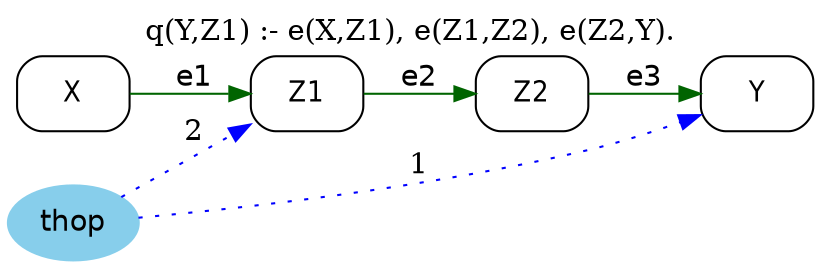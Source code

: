 strict digraph G {
	graph [bb="0,0,375.19,121",
		label="q(Y,Z1) :- e(X,Z1), e(Z1,Z2), e(Z2,Y).",
		labelloc=t,
		lheight=0.21,
		lp="187.6,109.5",
		lwidth=3.04,
		rankdir=LR
	];
	node [label="\N"];
	X	 [fontname="Helvetica-Narrow",
		height=0.5,
		pos="28.597,80",
		shape=box,
		style=rounded,
		width=0.75];
	Z1	 [fontname="Helvetica-Narrow",
		height=0.5,
		pos="136.19,80",
		shape=box,
		style=rounded,
		width=0.75];
	X -> Z1	 [color=darkgreen,
		fontname=helvetica,
		label=e1,
		lp="83.195,87.5",
		pos="e,109.05,80 55.749,80 68.747,80 84.521,80 98.646,80"];
	Z2	 [fontname="Helvetica-Narrow",
		height=0.5,
		pos="242.19,80",
		shape=box,
		style=rounded,
		width=0.75];
	Z1 -> Z2	 [color=darkgreen,
		fontname=helvetica,
		label=e2,
		lp="189.19,87.5",
		pos="e,214.85,80 163.22,80 175.83,80 191.05,80 204.74,80"];
	Y	 [fontname="Helvetica-Narrow",
		height=0.5,
		pos="348.19,80",
		shape=box,
		style=rounded,
		width=0.75];
	Z2 -> Y	 [color=darkgreen,
		fontname=helvetica,
		label=e3,
		lp="295.19,87.5",
		pos="e,320.85,80 269.22,80 281.83,80 297.05,80 310.74,80"];
	thop	 [color=skyblue,
		fillcolor=skyblue,
		fontname=helvetica,
		height=0.5,
		pos="28.597,18",
		shape=oval,
		style="filled,rounded",
		width=0.79437];
	thop -> Z1	 [color=blue,
		constraint=false,
		label=2,
		lp="83.195,59.5",
		pos="e,108.85,64.242 49.855,30.249 64.118,38.467 83.267,49.502 99.908,59.091",
		style=dotted];
	thop -> Y	 [color=blue,
		constraint=false,
		label=1,
		lp="189.19,45.5",
		pos="e,321.14,69.366 57.071,20.423 102.43,24.666 193.7,34.773 269.19,53 283.23,56.388 298.3,61.228 311.48,65.876",
		style=dotted];
}
